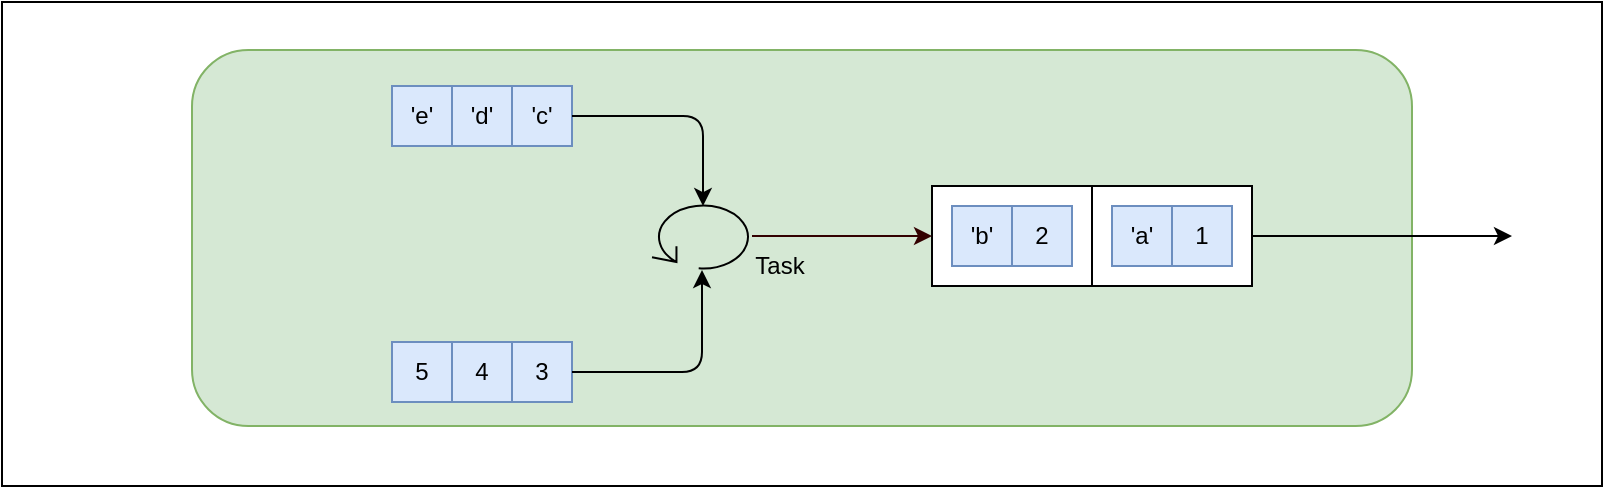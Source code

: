 <mxfile version="14.5.1" type="device"><diagram id="Q1qqQ9YGo1e1R2mnW-pi" name="Page-1"><mxGraphModel dx="1089" dy="970" grid="1" gridSize="10" guides="1" tooltips="1" connect="1" arrows="1" fold="1" page="1" pageScale="1" pageWidth="827" pageHeight="1169" math="0" shadow="0"><root><mxCell id="0"/><mxCell id="1" parent="0"/><mxCell id="VBHddJjncF0_DmEtFra8-31" value="" style="rounded=0;whiteSpace=wrap;html=1;" vertex="1" parent="1"><mxGeometry x="45" y="158" width="800" height="242" as="geometry"/></mxCell><mxCell id="VBHddJjncF0_DmEtFra8-1" value="" style="rounded=1;whiteSpace=wrap;html=1;fillColor=#d5e8d4;strokeColor=#82b366;" vertex="1" parent="1"><mxGeometry x="140" y="182" width="610" height="188" as="geometry"/></mxCell><mxCell id="VBHddJjncF0_DmEtFra8-29" value="" style="rounded=0;whiteSpace=wrap;html=1;" vertex="1" parent="1"><mxGeometry x="590" y="250" width="80" height="50" as="geometry"/></mxCell><mxCell id="VBHddJjncF0_DmEtFra8-28" value="" style="rounded=0;whiteSpace=wrap;html=1;" vertex="1" parent="1"><mxGeometry x="510" y="250" width="80" height="50" as="geometry"/></mxCell><mxCell id="VBHddJjncF0_DmEtFra8-2" value="'e'" style="whiteSpace=wrap;html=1;aspect=fixed;fillColor=#dae8fc;strokeColor=#6c8ebf;" vertex="1" parent="1"><mxGeometry x="240" y="200" width="30" height="30" as="geometry"/></mxCell><mxCell id="VBHddJjncF0_DmEtFra8-3" value="'d'" style="whiteSpace=wrap;html=1;aspect=fixed;fillColor=#dae8fc;strokeColor=#6c8ebf;" vertex="1" parent="1"><mxGeometry x="270" y="200" width="30" height="30" as="geometry"/></mxCell><mxCell id="VBHddJjncF0_DmEtFra8-4" value="'c'" style="whiteSpace=wrap;html=1;aspect=fixed;fillColor=#dae8fc;strokeColor=#6c8ebf;" vertex="1" parent="1"><mxGeometry x="300" y="200" width="30" height="30" as="geometry"/></mxCell><mxCell id="VBHddJjncF0_DmEtFra8-5" value="5" style="whiteSpace=wrap;html=1;aspect=fixed;fillColor=#dae8fc;strokeColor=#6c8ebf;" vertex="1" parent="1"><mxGeometry x="240" y="328" width="30" height="30" as="geometry"/></mxCell><mxCell id="VBHddJjncF0_DmEtFra8-6" value="4" style="whiteSpace=wrap;html=1;aspect=fixed;fillColor=#dae8fc;strokeColor=#6c8ebf;" vertex="1" parent="1"><mxGeometry x="270" y="328" width="30" height="30" as="geometry"/></mxCell><mxCell id="VBHddJjncF0_DmEtFra8-7" value="3" style="whiteSpace=wrap;html=1;aspect=fixed;fillColor=#dae8fc;strokeColor=#6c8ebf;" vertex="1" parent="1"><mxGeometry x="300" y="328" width="30" height="30" as="geometry"/></mxCell><mxCell id="VBHddJjncF0_DmEtFra8-11" value="" style="shape=mxgraph.bpmn.loop;html=1;outlineConnect=0;" vertex="1" parent="1"><mxGeometry x="370" y="258" width="50" height="34" as="geometry"/></mxCell><mxCell id="VBHddJjncF0_DmEtFra8-12" value="Task" style="text;html=1;strokeColor=none;fillColor=none;align=center;verticalAlign=middle;whiteSpace=wrap;rounded=0;" vertex="1" parent="1"><mxGeometry x="414" y="280" width="40" height="20" as="geometry"/></mxCell><mxCell id="VBHddJjncF0_DmEtFra8-13" value="" style="endArrow=classic;html=1;edgeStyle=orthogonalEdgeStyle;fillColor=#f8cecc;strokeColor=#330000;entryX=0;entryY=0.5;entryDx=0;entryDy=0;" edge="1" parent="1" source="VBHddJjncF0_DmEtFra8-11" target="VBHddJjncF0_DmEtFra8-28"><mxGeometry width="50" height="50" relative="1" as="geometry"><mxPoint x="50" y="285" as="sourcePoint"/><mxPoint x="480" y="275" as="targetPoint"/></mxGeometry></mxCell><mxCell id="VBHddJjncF0_DmEtFra8-21" value="'a'" style="whiteSpace=wrap;html=1;aspect=fixed;fillColor=#dae8fc;strokeColor=#6c8ebf;" vertex="1" parent="1"><mxGeometry x="600" y="260" width="30" height="30" as="geometry"/></mxCell><mxCell id="VBHddJjncF0_DmEtFra8-24" value="1" style="whiteSpace=wrap;html=1;aspect=fixed;fillColor=#dae8fc;strokeColor=#6c8ebf;" vertex="1" parent="1"><mxGeometry x="630" y="260" width="30" height="30" as="geometry"/></mxCell><mxCell id="VBHddJjncF0_DmEtFra8-25" value="'b'" style="whiteSpace=wrap;html=1;aspect=fixed;fillColor=#dae8fc;strokeColor=#6c8ebf;" vertex="1" parent="1"><mxGeometry x="520" y="260" width="30" height="30" as="geometry"/></mxCell><mxCell id="VBHddJjncF0_DmEtFra8-26" value="2" style="whiteSpace=wrap;html=1;aspect=fixed;fillColor=#dae8fc;strokeColor=#6c8ebf;" vertex="1" parent="1"><mxGeometry x="550" y="260" width="30" height="30" as="geometry"/></mxCell><mxCell id="VBHddJjncF0_DmEtFra8-30" value="" style="endArrow=classic;html=1;exitX=1;exitY=0.5;exitDx=0;exitDy=0;" edge="1" parent="1" source="VBHddJjncF0_DmEtFra8-29"><mxGeometry width="50" height="50" relative="1" as="geometry"><mxPoint x="50" y="285" as="sourcePoint"/><mxPoint x="800" y="275" as="targetPoint"/></mxGeometry></mxCell><mxCell id="VBHddJjncF0_DmEtFra8-33" value="" style="endArrow=classic;html=1;edgeStyle=orthogonalEdgeStyle;" edge="1" parent="1" source="VBHddJjncF0_DmEtFra8-7" target="VBHddJjncF0_DmEtFra8-11"><mxGeometry width="50" height="50" relative="1" as="geometry"><mxPoint x="390" y="548" as="sourcePoint"/><mxPoint x="395" y="320" as="targetPoint"/></mxGeometry></mxCell><mxCell id="VBHddJjncF0_DmEtFra8-34" value="" style="endArrow=classic;html=1;edgeStyle=orthogonalEdgeStyle;exitX=1;exitY=0.5;exitDx=0;exitDy=0;entryX=0.51;entryY=0.059;entryDx=0;entryDy=0;entryPerimeter=0;" edge="1" parent="1" source="VBHddJjncF0_DmEtFra8-4" target="VBHddJjncF0_DmEtFra8-11"><mxGeometry width="50" height="50" relative="1" as="geometry"><mxPoint x="390" y="520" as="sourcePoint"/><mxPoint x="440" y="470" as="targetPoint"/></mxGeometry></mxCell></root></mxGraphModel></diagram></mxfile>